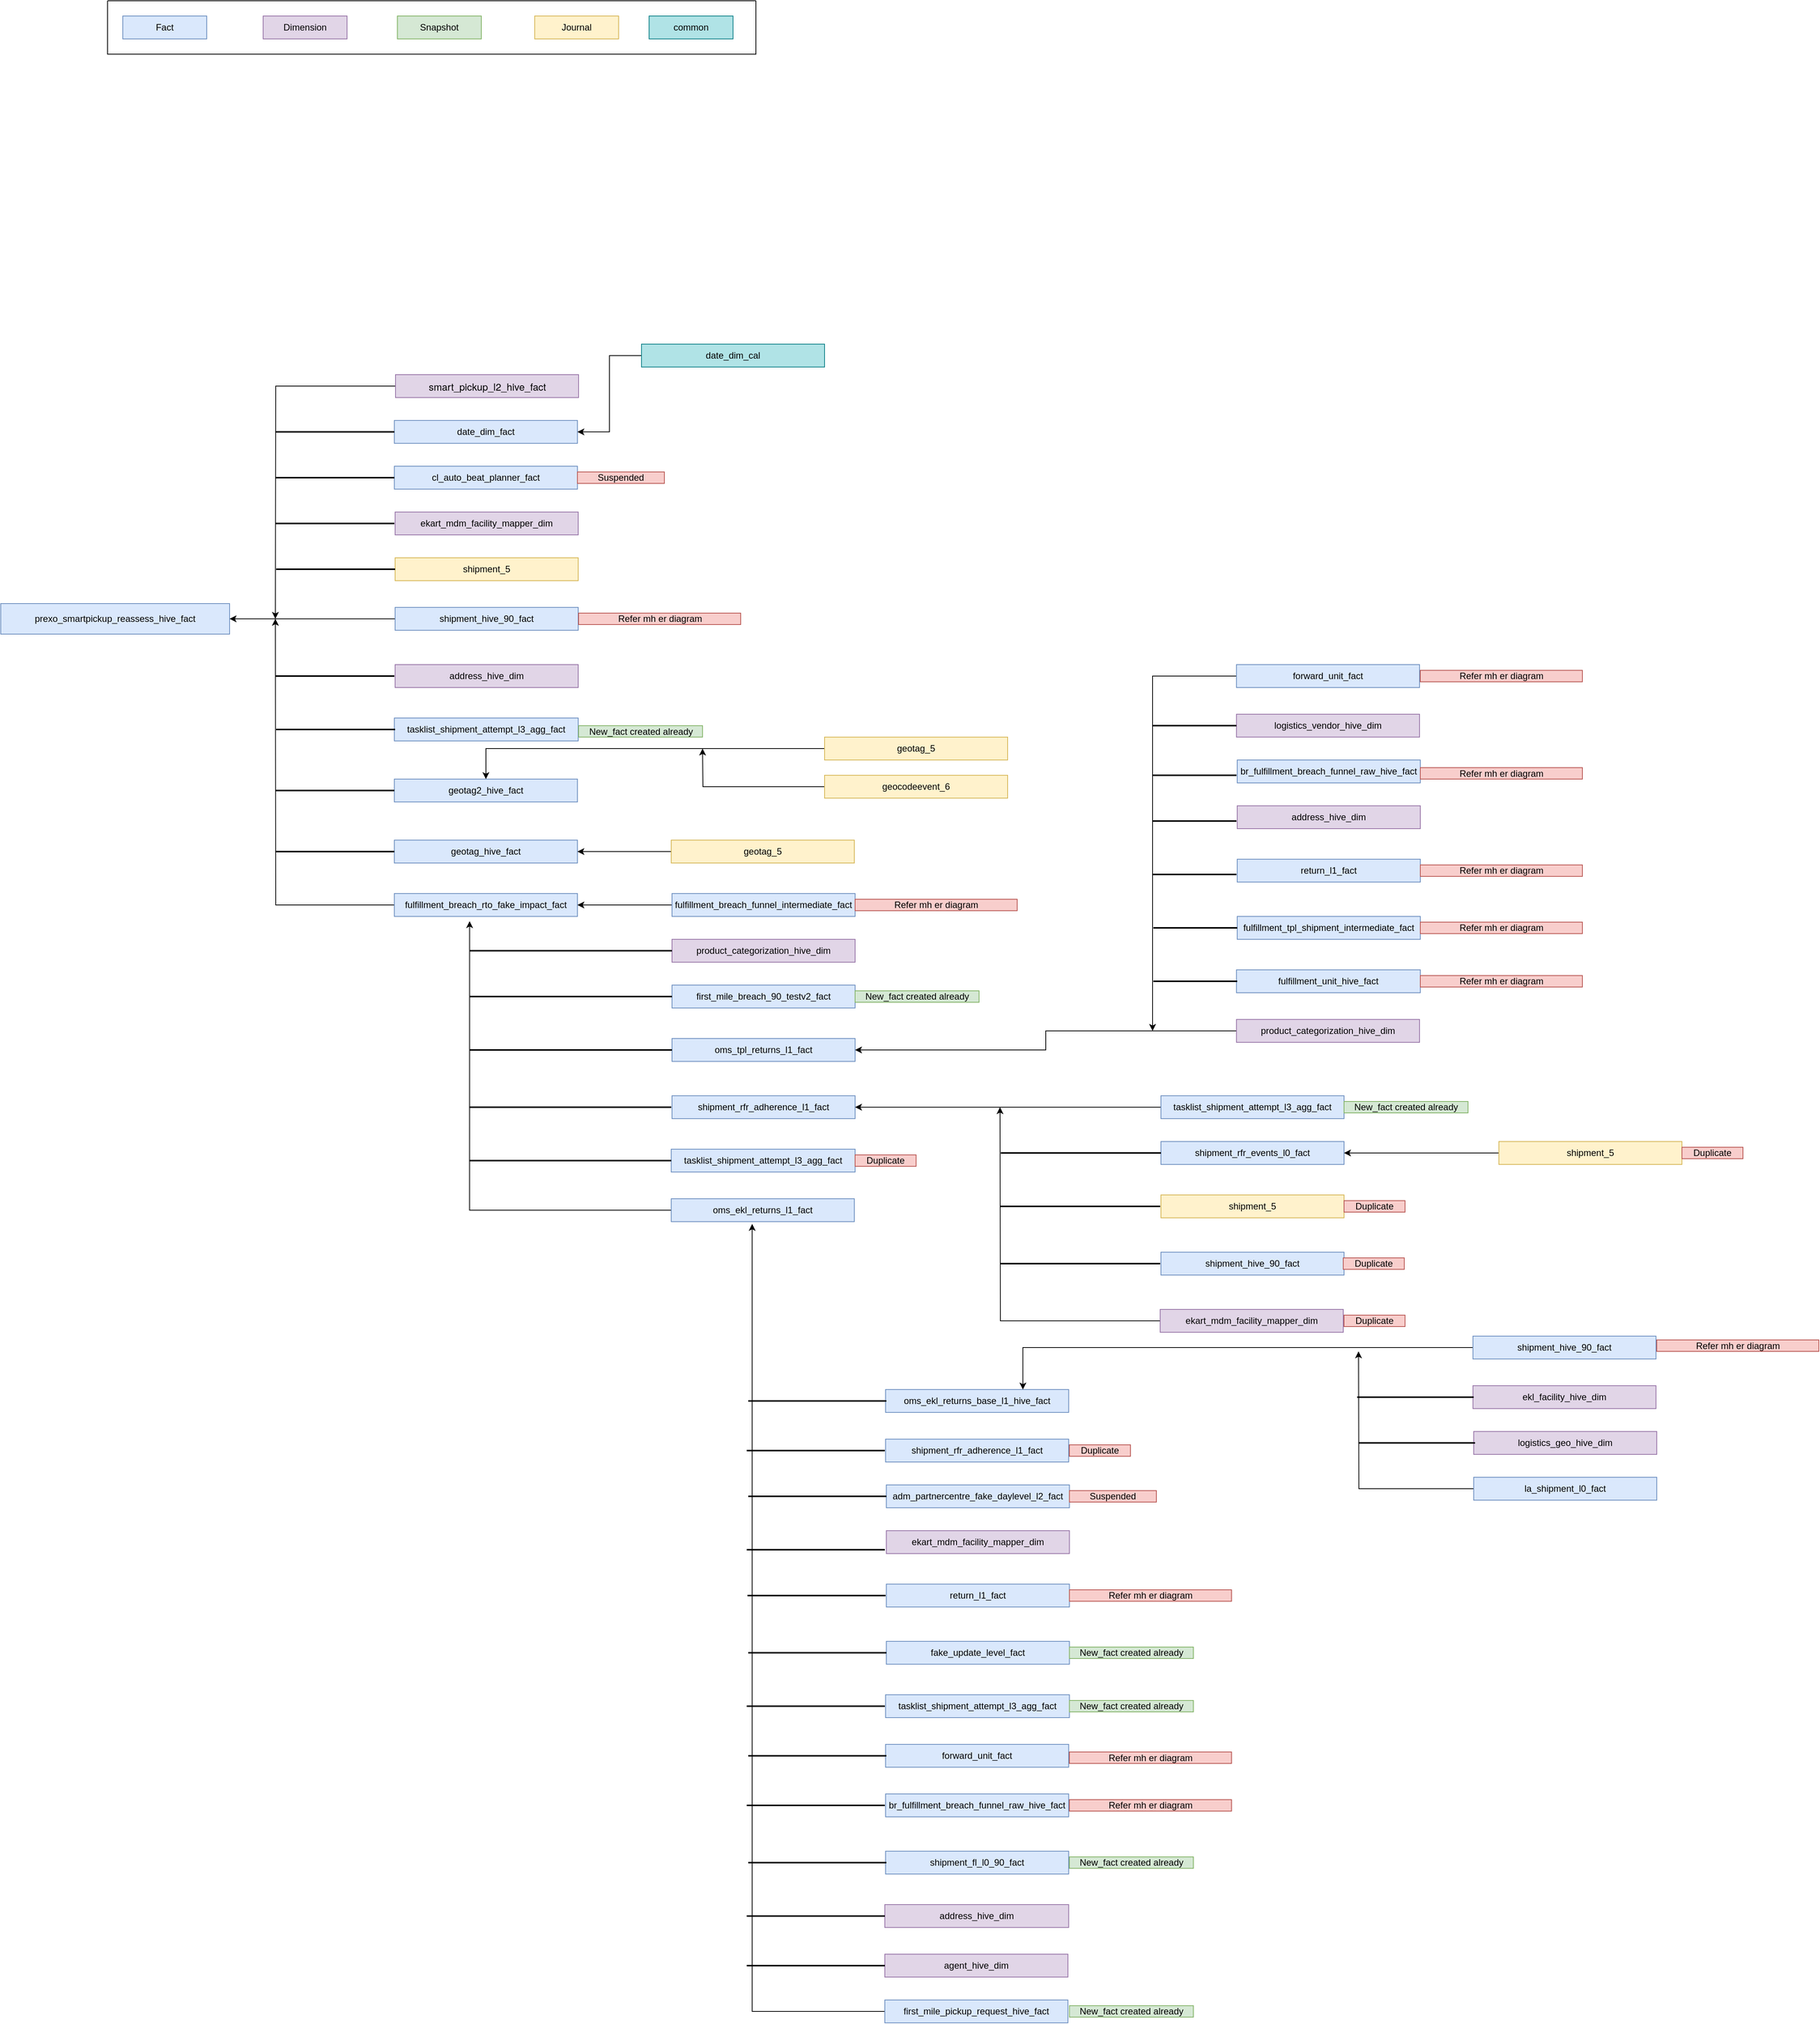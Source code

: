 <mxfile version="21.2.4" type="github">
  <diagram name="Page-1" id="hqJCpvZomStMuO4X5X9Y">
    <mxGraphModel dx="2069" dy="1918" grid="1" gridSize="10" guides="1" tooltips="1" connect="1" arrows="1" fold="1" page="1" pageScale="1" pageWidth="827" pageHeight="1169" math="0" shadow="0">
      <root>
        <mxCell id="0" />
        <mxCell id="1" parent="0" />
        <mxCell id="btAeQMdCh_CJCEw0MgIb-1" value="prexo_smartpickup_reassess_hive_fact" style="rounded=0;whiteSpace=wrap;html=1;fillColor=#dae8fc;strokeColor=#6c8ebf;" parent="1" vertex="1">
          <mxGeometry x="-310" y="420" width="300" height="40" as="geometry" />
        </mxCell>
        <mxCell id="btAeQMdCh_CJCEw0MgIb-2" value="Fact" style="rounded=0;whiteSpace=wrap;html=1;fillColor=#dae8fc;strokeColor=#6c8ebf;" parent="1" vertex="1">
          <mxGeometry x="-150" y="-350" width="110" height="30" as="geometry" />
        </mxCell>
        <mxCell id="btAeQMdCh_CJCEw0MgIb-3" value="Dimension" style="rounded=0;whiteSpace=wrap;html=1;fillColor=#e1d5e7;strokeColor=#9673a6;" parent="1" vertex="1">
          <mxGeometry x="34" y="-350" width="110" height="30" as="geometry" />
        </mxCell>
        <mxCell id="btAeQMdCh_CJCEw0MgIb-4" value="Snapshot" style="rounded=0;whiteSpace=wrap;html=1;fillColor=#d5e8d4;strokeColor=#82b366;" parent="1" vertex="1">
          <mxGeometry x="210" y="-350" width="110" height="30" as="geometry" />
        </mxCell>
        <mxCell id="btAeQMdCh_CJCEw0MgIb-5" value="Journal" style="rounded=0;whiteSpace=wrap;html=1;fillColor=#fff2cc;strokeColor=#d6b656;" parent="1" vertex="1">
          <mxGeometry x="390" y="-350" width="110" height="30" as="geometry" />
        </mxCell>
        <mxCell id="btAeQMdCh_CJCEw0MgIb-6" value="" style="swimlane;startSize=0;fontSize=12;" parent="1" vertex="1">
          <mxGeometry x="-170" y="-370" width="850" height="70" as="geometry">
            <mxRectangle x="-170" y="-370" width="50" height="40" as="alternateBounds" />
          </mxGeometry>
        </mxCell>
        <mxCell id="btAeQMdCh_CJCEw0MgIb-24" value="common" style="rounded=0;whiteSpace=wrap;html=1;fillColor=#b0e3e6;strokeColor=#0e8088;" parent="btAeQMdCh_CJCEw0MgIb-6" vertex="1">
          <mxGeometry x="710" y="20" width="110" height="30" as="geometry" />
        </mxCell>
        <mxCell id="btAeQMdCh_CJCEw0MgIb-18" style="edgeStyle=orthogonalEdgeStyle;rounded=0;orthogonalLoop=1;jettySize=auto;html=1;entryX=1;entryY=0.5;entryDx=0;entryDy=0;" parent="1" source="btAeQMdCh_CJCEw0MgIb-7" target="btAeQMdCh_CJCEw0MgIb-1" edge="1">
          <mxGeometry relative="1" as="geometry">
            <Array as="points">
              <mxPoint x="140" y="440" />
              <mxPoint x="140" y="440" />
            </Array>
          </mxGeometry>
        </mxCell>
        <mxCell id="btAeQMdCh_CJCEw0MgIb-7" value="shipment_hive_90_fact" style="rounded=0;whiteSpace=wrap;html=1;fillColor=#dae8fc;strokeColor=#6c8ebf;" parent="1" vertex="1">
          <mxGeometry x="207" y="425" width="240" height="30" as="geometry" />
        </mxCell>
        <mxCell id="btAeQMdCh_CJCEw0MgIb-29" style="edgeStyle=orthogonalEdgeStyle;rounded=0;orthogonalLoop=1;jettySize=auto;html=1;" parent="1" source="btAeQMdCh_CJCEw0MgIb-8" edge="1">
          <mxGeometry relative="1" as="geometry">
            <mxPoint x="50" y="440" as="targetPoint" />
          </mxGeometry>
        </mxCell>
        <mxCell id="btAeQMdCh_CJCEw0MgIb-8" value="&lt;p style=&quot;margin: 0px; font-variant-numeric: normal; font-variant-east-asian: normal; font-variant-alternates: normal; font-kerning: auto; font-optical-sizing: auto; font-feature-settings: normal; font-variation-settings: normal; font-stretch: normal; font-size: 13px; line-height: normal; font-family: &amp;quot;Helvetica Neue&amp;quot;; text-align: start;&quot; class=&quot;p1&quot;&gt;smart_pickup_l2_hive_fact&lt;/p&gt;" style="rounded=0;whiteSpace=wrap;html=1;fillColor=#e1d5e7;strokeColor=#9673a6;" parent="1" vertex="1">
          <mxGeometry x="207.5" y="120" width="240" height="30" as="geometry" />
        </mxCell>
        <mxCell id="btAeQMdCh_CJCEw0MgIb-9" value="cl_auto_beat_planner_fact" style="rounded=0;whiteSpace=wrap;html=1;fillColor=#dae8fc;strokeColor=#6c8ebf;" parent="1" vertex="1">
          <mxGeometry x="206" y="240" width="240" height="30" as="geometry" />
        </mxCell>
        <mxCell id="btAeQMdCh_CJCEw0MgIb-10" value="date_dim_fact" style="rounded=0;whiteSpace=wrap;html=1;fillColor=#dae8fc;strokeColor=#6c8ebf;" parent="1" vertex="1">
          <mxGeometry x="206" y="180" width="240" height="30" as="geometry" />
        </mxCell>
        <mxCell id="btAeQMdCh_CJCEw0MgIb-11" value="ekart_mdm_facility_mapper_dim" style="rounded=0;whiteSpace=wrap;html=1;fillColor=#e1d5e7;strokeColor=#9673a6;" parent="1" vertex="1">
          <mxGeometry x="207" y="300" width="240" height="30" as="geometry" />
        </mxCell>
        <mxCell id="btAeQMdCh_CJCEw0MgIb-12" value="shipment_5" style="rounded=0;whiteSpace=wrap;html=1;fillColor=#fff2cc;strokeColor=#d6b656;" parent="1" vertex="1">
          <mxGeometry x="207" y="360" width="240" height="30" as="geometry" />
        </mxCell>
        <mxCell id="btAeQMdCh_CJCEw0MgIb-13" value="tasklist_shipment_attempt_l3_agg_fact" style="rounded=0;whiteSpace=wrap;html=1;fillColor=#dae8fc;strokeColor=#6c8ebf;" parent="1" vertex="1">
          <mxGeometry x="206" y="570" width="241" height="30" as="geometry" />
        </mxCell>
        <mxCell id="btAeQMdCh_CJCEw0MgIb-14" value="geotag2_hive_fact" style="rounded=0;whiteSpace=wrap;html=1;fillColor=#dae8fc;strokeColor=#6c8ebf;" parent="1" vertex="1">
          <mxGeometry x="206" y="650" width="240" height="30" as="geometry" />
        </mxCell>
        <mxCell id="btAeQMdCh_CJCEw0MgIb-15" value="address_hive_dim" style="rounded=0;whiteSpace=wrap;html=1;fillColor=#e1d5e7;strokeColor=#9673a6;" parent="1" vertex="1">
          <mxGeometry x="207" y="500" width="240" height="30" as="geometry" />
        </mxCell>
        <mxCell id="btAeQMdCh_CJCEw0MgIb-16" value="geotag_hive_fact" style="rounded=0;whiteSpace=wrap;html=1;fillColor=#dae8fc;strokeColor=#6c8ebf;" parent="1" vertex="1">
          <mxGeometry x="206" y="730" width="240" height="30" as="geometry" />
        </mxCell>
        <mxCell id="btAeQMdCh_CJCEw0MgIb-87" style="edgeStyle=orthogonalEdgeStyle;rounded=0;orthogonalLoop=1;jettySize=auto;html=1;" parent="1" source="btAeQMdCh_CJCEw0MgIb-17" edge="1">
          <mxGeometry relative="1" as="geometry">
            <mxPoint x="50" y="440" as="targetPoint" />
          </mxGeometry>
        </mxCell>
        <mxCell id="btAeQMdCh_CJCEw0MgIb-17" value="fulfillment_breach_rto_fake_impact_fact" style="rounded=0;whiteSpace=wrap;html=1;fillColor=#dae8fc;strokeColor=#6c8ebf;" parent="1" vertex="1">
          <mxGeometry x="206" y="800" width="240" height="30" as="geometry" />
        </mxCell>
        <mxCell id="btAeQMdCh_CJCEw0MgIb-25" style="edgeStyle=orthogonalEdgeStyle;rounded=0;orthogonalLoop=1;jettySize=auto;html=1;entryX=1;entryY=0.5;entryDx=0;entryDy=0;" parent="1" source="btAeQMdCh_CJCEw0MgIb-20" target="btAeQMdCh_CJCEw0MgIb-10" edge="1">
          <mxGeometry relative="1" as="geometry" />
        </mxCell>
        <mxCell id="btAeQMdCh_CJCEw0MgIb-20" value="date_dim_cal" style="rounded=0;whiteSpace=wrap;html=1;fillColor=#b0e3e6;strokeColor=#0e8088;" parent="1" vertex="1">
          <mxGeometry x="530" y="80" width="240" height="30" as="geometry" />
        </mxCell>
        <mxCell id="btAeQMdCh_CJCEw0MgIb-23" value="Journal" style="rounded=0;whiteSpace=wrap;html=1;fillColor=#fff2cc;strokeColor=#d6b656;" parent="1" vertex="1">
          <mxGeometry x="390" y="-350" width="110" height="30" as="geometry" />
        </mxCell>
        <mxCell id="btAeQMdCh_CJCEw0MgIb-27" value="" style="line;strokeWidth=2;html=1;" parent="1" vertex="1">
          <mxGeometry x="50" y="255" width="156" height="120" as="geometry" />
        </mxCell>
        <mxCell id="btAeQMdCh_CJCEw0MgIb-30" value="" style="line;strokeWidth=2;html=1;" parent="1" vertex="1">
          <mxGeometry x="50" y="195" width="156" height="120" as="geometry" />
        </mxCell>
        <mxCell id="btAeQMdCh_CJCEw0MgIb-31" value="" style="line;strokeWidth=2;html=1;" parent="1" vertex="1">
          <mxGeometry x="50" y="135" width="156" height="120" as="geometry" />
        </mxCell>
        <mxCell id="btAeQMdCh_CJCEw0MgIb-33" value="" style="line;strokeWidth=2;html=1;" parent="1" vertex="1">
          <mxGeometry x="51" y="315" width="156" height="120" as="geometry" />
        </mxCell>
        <mxCell id="btAeQMdCh_CJCEw0MgIb-65" value="" style="line;strokeWidth=2;html=1;" parent="1" vertex="1">
          <mxGeometry x="50" y="455" width="156" height="120" as="geometry" />
        </mxCell>
        <mxCell id="btAeQMdCh_CJCEw0MgIb-66" value="" style="line;strokeWidth=2;html=1;" parent="1" vertex="1">
          <mxGeometry x="51" y="525" width="156" height="120" as="geometry" />
        </mxCell>
        <mxCell id="btAeQMdCh_CJCEw0MgIb-67" value="" style="line;strokeWidth=2;html=1;" parent="1" vertex="1">
          <mxGeometry x="50" y="605" width="156" height="120" as="geometry" />
        </mxCell>
        <mxCell id="btAeQMdCh_CJCEw0MgIb-68" value="Suspended" style="text;html=1;strokeColor=#b85450;fillColor=#f8cecc;align=center;verticalAlign=middle;whiteSpace=wrap;rounded=0;fontSize=12;" parent="1" vertex="1">
          <mxGeometry x="446" y="247.5" width="114" height="15" as="geometry" />
        </mxCell>
        <mxCell id="btAeQMdCh_CJCEw0MgIb-143" style="edgeStyle=orthogonalEdgeStyle;rounded=0;orthogonalLoop=1;jettySize=auto;html=1;" parent="1" source="btAeQMdCh_CJCEw0MgIb-69" edge="1">
          <mxGeometry relative="1" as="geometry">
            <mxPoint x="610" y="610" as="targetPoint" />
          </mxGeometry>
        </mxCell>
        <mxCell id="btAeQMdCh_CJCEw0MgIb-69" value="geocodeevent_6" style="rounded=0;whiteSpace=wrap;html=1;fillColor=#fff2cc;strokeColor=#d6b656;" parent="1" vertex="1">
          <mxGeometry x="770" y="645" width="240" height="30" as="geometry" />
        </mxCell>
        <mxCell id="btAeQMdCh_CJCEw0MgIb-71" style="edgeStyle=orthogonalEdgeStyle;rounded=0;orthogonalLoop=1;jettySize=auto;html=1;" parent="1" source="btAeQMdCh_CJCEw0MgIb-70" target="btAeQMdCh_CJCEw0MgIb-14" edge="1">
          <mxGeometry relative="1" as="geometry" />
        </mxCell>
        <mxCell id="btAeQMdCh_CJCEw0MgIb-70" value="geotag_5" style="rounded=0;whiteSpace=wrap;html=1;fillColor=#fff2cc;strokeColor=#d6b656;" parent="1" vertex="1">
          <mxGeometry x="770" y="595" width="240" height="30" as="geometry" />
        </mxCell>
        <mxCell id="btAeQMdCh_CJCEw0MgIb-78" value="oms_tpl_returns_l1_fact" style="rounded=0;whiteSpace=wrap;html=1;fillColor=#dae8fc;strokeColor=#6c8ebf;" parent="1" vertex="1">
          <mxGeometry x="570" y="990" width="240" height="30" as="geometry" />
        </mxCell>
        <mxCell id="btAeQMdCh_CJCEw0MgIb-89" style="edgeStyle=orthogonalEdgeStyle;rounded=0;orthogonalLoop=1;jettySize=auto;html=1;entryX=1;entryY=0.5;entryDx=0;entryDy=0;" parent="1" source="btAeQMdCh_CJCEw0MgIb-79" target="btAeQMdCh_CJCEw0MgIb-17" edge="1">
          <mxGeometry relative="1" as="geometry" />
        </mxCell>
        <mxCell id="btAeQMdCh_CJCEw0MgIb-79" value="fulfillment_breach_funnel_intermediate_fact" style="rounded=0;whiteSpace=wrap;html=1;fillColor=#dae8fc;strokeColor=#6c8ebf;" parent="1" vertex="1">
          <mxGeometry x="570" y="800" width="240" height="30" as="geometry" />
        </mxCell>
        <mxCell id="btAeQMdCh_CJCEw0MgIb-80" value="product_categorization_hive_dim" style="rounded=0;whiteSpace=wrap;html=1;fillColor=#e1d5e7;strokeColor=#9673a6;" parent="1" vertex="1">
          <mxGeometry x="570" y="860" width="240" height="30" as="geometry" />
        </mxCell>
        <mxCell id="btAeQMdCh_CJCEw0MgIb-81" value="first_mile_breach_90_testv2_fact" style="rounded=0;whiteSpace=wrap;html=1;fillColor=#dae8fc;strokeColor=#6c8ebf;" parent="1" vertex="1">
          <mxGeometry x="570" y="920" width="240" height="30" as="geometry" />
        </mxCell>
        <mxCell id="btAeQMdCh_CJCEw0MgIb-82" value="tasklist_shipment_attempt_l3_agg_fact" style="rounded=0;whiteSpace=wrap;html=1;fillColor=#dae8fc;strokeColor=#6c8ebf;" parent="1" vertex="1">
          <mxGeometry x="569" y="1135" width="241" height="30" as="geometry" />
        </mxCell>
        <mxCell id="btAeQMdCh_CJCEw0MgIb-84" value="shipment_rfr_adherence_l1_fact" style="rounded=0;whiteSpace=wrap;html=1;fillColor=#dae8fc;strokeColor=#6c8ebf;" parent="1" vertex="1">
          <mxGeometry x="570" y="1065" width="240" height="30" as="geometry" />
        </mxCell>
        <mxCell id="btAeQMdCh_CJCEw0MgIb-91" style="edgeStyle=orthogonalEdgeStyle;rounded=0;orthogonalLoop=1;jettySize=auto;html=1;entryX=0.411;entryY=1.208;entryDx=0;entryDy=0;entryPerimeter=0;" parent="1" source="btAeQMdCh_CJCEw0MgIb-85" target="btAeQMdCh_CJCEw0MgIb-17" edge="1">
          <mxGeometry relative="1" as="geometry" />
        </mxCell>
        <mxCell id="btAeQMdCh_CJCEw0MgIb-85" value="oms_ekl_returns_l1_fact" style="rounded=0;whiteSpace=wrap;html=1;fillColor=#dae8fc;strokeColor=#6c8ebf;" parent="1" vertex="1">
          <mxGeometry x="569" y="1200" width="240" height="30" as="geometry" />
        </mxCell>
        <mxCell id="btAeQMdCh_CJCEw0MgIb-88" value="" style="line;strokeWidth=2;html=1;" parent="1" vertex="1">
          <mxGeometry x="50" y="685" width="156" height="120" as="geometry" />
        </mxCell>
        <mxCell id="btAeQMdCh_CJCEw0MgIb-92" value="" style="line;strokeWidth=2;html=1;" parent="1" vertex="1">
          <mxGeometry x="304" y="1090" width="265" height="120" as="geometry" />
        </mxCell>
        <mxCell id="btAeQMdCh_CJCEw0MgIb-94" value="" style="line;strokeWidth=2;html=1;" parent="1" vertex="1">
          <mxGeometry x="304" y="1020" width="265" height="120" as="geometry" />
        </mxCell>
        <mxCell id="btAeQMdCh_CJCEw0MgIb-95" value="" style="line;strokeWidth=2;html=1;" parent="1" vertex="1">
          <mxGeometry x="305" y="945" width="265" height="120" as="geometry" />
        </mxCell>
        <mxCell id="btAeQMdCh_CJCEw0MgIb-96" value="" style="line;strokeWidth=2;html=1;" parent="1" vertex="1">
          <mxGeometry x="305" y="875" width="265" height="120" as="geometry" />
        </mxCell>
        <mxCell id="btAeQMdCh_CJCEw0MgIb-97" value="" style="line;strokeWidth=2;html=1;" parent="1" vertex="1">
          <mxGeometry x="305" y="815" width="265" height="120" as="geometry" />
        </mxCell>
        <mxCell id="btAeQMdCh_CJCEw0MgIb-98" value="Duplicate" style="text;html=1;strokeColor=#b85450;fillColor=#f8cecc;align=center;verticalAlign=middle;whiteSpace=wrap;rounded=0;fontSize=12;" parent="1" vertex="1">
          <mxGeometry x="810" y="1142.5" width="80" height="15" as="geometry" />
        </mxCell>
        <mxCell id="btAeQMdCh_CJCEw0MgIb-99" value="shipment_5" style="rounded=0;whiteSpace=wrap;html=1;fillColor=#fff2cc;strokeColor=#d6b656;" parent="1" vertex="1">
          <mxGeometry x="1211" y="1195" width="240" height="30" as="geometry" />
        </mxCell>
        <mxCell id="btAeQMdCh_CJCEw0MgIb-105" style="edgeStyle=orthogonalEdgeStyle;rounded=0;orthogonalLoop=1;jettySize=auto;html=1;entryX=1;entryY=0.5;entryDx=0;entryDy=0;" parent="1" source="btAeQMdCh_CJCEw0MgIb-100" target="btAeQMdCh_CJCEw0MgIb-84" edge="1">
          <mxGeometry relative="1" as="geometry" />
        </mxCell>
        <mxCell id="btAeQMdCh_CJCEw0MgIb-100" value="tasklist_shipment_attempt_l3_agg_fact" style="rounded=0;whiteSpace=wrap;html=1;fillColor=#dae8fc;strokeColor=#6c8ebf;" parent="1" vertex="1">
          <mxGeometry x="1211" y="1065" width="240" height="30" as="geometry" />
        </mxCell>
        <mxCell id="btAeQMdCh_CJCEw0MgIb-101" value="shipment_rfr_events_l0_fact" style="rounded=0;whiteSpace=wrap;html=1;fillColor=#dae8fc;strokeColor=#6c8ebf;" parent="1" vertex="1">
          <mxGeometry x="1211" y="1125" width="240" height="30" as="geometry" />
        </mxCell>
        <mxCell id="btAeQMdCh_CJCEw0MgIb-103" value="shipment_hive_90_fact" style="rounded=0;whiteSpace=wrap;html=1;fillColor=#dae8fc;strokeColor=#6c8ebf;" parent="1" vertex="1">
          <mxGeometry x="1211" y="1270" width="240" height="30" as="geometry" />
        </mxCell>
        <mxCell id="btAeQMdCh_CJCEw0MgIb-107" style="edgeStyle=orthogonalEdgeStyle;rounded=0;orthogonalLoop=1;jettySize=auto;html=1;" parent="1" source="btAeQMdCh_CJCEw0MgIb-104" edge="1">
          <mxGeometry relative="1" as="geometry">
            <mxPoint x="1000" y="1080" as="targetPoint" />
          </mxGeometry>
        </mxCell>
        <mxCell id="btAeQMdCh_CJCEw0MgIb-104" value="ekart_mdm_facility_mapper_dim" style="rounded=0;whiteSpace=wrap;html=1;fillColor=#e1d5e7;strokeColor=#9673a6;" parent="1" vertex="1">
          <mxGeometry x="1210" y="1345" width="240" height="30" as="geometry" />
        </mxCell>
        <mxCell id="btAeQMdCh_CJCEw0MgIb-110" value="" style="line;strokeWidth=2;html=1;" parent="1" vertex="1">
          <mxGeometry x="1000" y="1225" width="210" height="120" as="geometry" />
        </mxCell>
        <mxCell id="btAeQMdCh_CJCEw0MgIb-111" value="" style="line;strokeWidth=2;html=1;" parent="1" vertex="1">
          <mxGeometry x="1000" y="1150" width="210" height="120" as="geometry" />
        </mxCell>
        <mxCell id="btAeQMdCh_CJCEw0MgIb-112" value="" style="line;strokeWidth=2;html=1;" parent="1" vertex="1">
          <mxGeometry x="1001" y="1080" width="210" height="120" as="geometry" />
        </mxCell>
        <mxCell id="btAeQMdCh_CJCEw0MgIb-114" value="Duplicate" style="text;html=1;strokeColor=#b85450;fillColor=#f8cecc;align=center;verticalAlign=middle;whiteSpace=wrap;rounded=0;fontSize=12;" parent="1" vertex="1">
          <mxGeometry x="1451" y="1202.5" width="80" height="15" as="geometry" />
        </mxCell>
        <mxCell id="btAeQMdCh_CJCEw0MgIb-115" value="Duplicate" style="text;html=1;strokeColor=#b85450;fillColor=#f8cecc;align=center;verticalAlign=middle;whiteSpace=wrap;rounded=0;fontSize=12;" parent="1" vertex="1">
          <mxGeometry x="1450" y="1277.5" width="80" height="15" as="geometry" />
        </mxCell>
        <mxCell id="btAeQMdCh_CJCEw0MgIb-126" value="Duplicate" style="text;html=1;strokeColor=#b85450;fillColor=#f8cecc;align=center;verticalAlign=middle;whiteSpace=wrap;rounded=0;fontSize=12;" parent="1" vertex="1">
          <mxGeometry x="1451" y="1352.5" width="80" height="15" as="geometry" />
        </mxCell>
        <mxCell id="btAeQMdCh_CJCEw0MgIb-128" style="edgeStyle=orthogonalEdgeStyle;rounded=0;orthogonalLoop=1;jettySize=auto;html=1;entryX=1;entryY=0.5;entryDx=0;entryDy=0;" parent="1" source="btAeQMdCh_CJCEw0MgIb-127" target="btAeQMdCh_CJCEw0MgIb-101" edge="1">
          <mxGeometry relative="1" as="geometry" />
        </mxCell>
        <mxCell id="btAeQMdCh_CJCEw0MgIb-127" value="shipment_5" style="rounded=0;whiteSpace=wrap;html=1;fillColor=#fff2cc;strokeColor=#d6b656;" parent="1" vertex="1">
          <mxGeometry x="1654" y="1125" width="240" height="30" as="geometry" />
        </mxCell>
        <mxCell id="btAeQMdCh_CJCEw0MgIb-129" value="Duplicate" style="text;html=1;strokeColor=#b85450;fillColor=#f8cecc;align=center;verticalAlign=middle;whiteSpace=wrap;rounded=0;fontSize=12;" parent="1" vertex="1">
          <mxGeometry x="1894" y="1132.5" width="80" height="15" as="geometry" />
        </mxCell>
        <mxCell id="btAeQMdCh_CJCEw0MgIb-133" style="edgeStyle=orthogonalEdgeStyle;rounded=0;orthogonalLoop=1;jettySize=auto;html=1;entryX=1;entryY=0.5;entryDx=0;entryDy=0;" parent="1" source="btAeQMdCh_CJCEw0MgIb-132" target="btAeQMdCh_CJCEw0MgIb-16" edge="1">
          <mxGeometry relative="1" as="geometry" />
        </mxCell>
        <mxCell id="btAeQMdCh_CJCEw0MgIb-132" value="geotag_5" style="rounded=0;whiteSpace=wrap;html=1;fillColor=#fff2cc;strokeColor=#d6b656;" parent="1" vertex="1">
          <mxGeometry x="569" y="730" width="240" height="30" as="geometry" />
        </mxCell>
        <mxCell id="btAeQMdCh_CJCEw0MgIb-135" value="return_l1_fact" style="rounded=0;whiteSpace=wrap;html=1;fillColor=#dae8fc;strokeColor=#6c8ebf;" parent="1" vertex="1">
          <mxGeometry x="1311" y="755" width="240" height="30" as="geometry" />
        </mxCell>
        <mxCell id="btAeQMdCh_CJCEw0MgIb-146" style="edgeStyle=orthogonalEdgeStyle;rounded=0;orthogonalLoop=1;jettySize=auto;html=1;" parent="1" source="btAeQMdCh_CJCEw0MgIb-136" edge="1">
          <mxGeometry relative="1" as="geometry">
            <mxPoint x="1200" y="980" as="targetPoint" />
            <Array as="points">
              <mxPoint x="1200" y="515" />
            </Array>
          </mxGeometry>
        </mxCell>
        <mxCell id="btAeQMdCh_CJCEw0MgIb-136" value="forward_unit_fact" style="rounded=0;whiteSpace=wrap;html=1;fillColor=#dae8fc;strokeColor=#6c8ebf;" parent="1" vertex="1">
          <mxGeometry x="1310" y="500" width="240" height="30" as="geometry" />
        </mxCell>
        <mxCell id="btAeQMdCh_CJCEw0MgIb-137" value="br_fulfillment_breach_funnel_raw_hive_fact" style="rounded=0;whiteSpace=wrap;html=1;fillColor=#dae8fc;strokeColor=#6c8ebf;" parent="1" vertex="1">
          <mxGeometry x="1311" y="625" width="240" height="30" as="geometry" />
        </mxCell>
        <mxCell id="btAeQMdCh_CJCEw0MgIb-138" value="address_hive_dim" style="rounded=0;whiteSpace=wrap;html=1;fillColor=#e1d5e7;strokeColor=#9673a6;" parent="1" vertex="1">
          <mxGeometry x="1311" y="685" width="240" height="30" as="geometry" />
        </mxCell>
        <mxCell id="btAeQMdCh_CJCEw0MgIb-139" value="fulfillment_unit_hive_fact" style="rounded=0;whiteSpace=wrap;html=1;fillColor=#dae8fc;strokeColor=#6c8ebf;" parent="1" vertex="1">
          <mxGeometry x="1310" y="900" width="241" height="30" as="geometry" />
        </mxCell>
        <mxCell id="btAeQMdCh_CJCEw0MgIb-140" value="fulfillment_tpl_shipment_intermediate_fact" style="rounded=0;whiteSpace=wrap;html=1;fillColor=#dae8fc;strokeColor=#6c8ebf;" parent="1" vertex="1">
          <mxGeometry x="1311" y="830" width="240" height="30" as="geometry" />
        </mxCell>
        <mxCell id="btAeQMdCh_CJCEw0MgIb-144" style="edgeStyle=orthogonalEdgeStyle;rounded=0;orthogonalLoop=1;jettySize=auto;html=1;entryX=1;entryY=0.5;entryDx=0;entryDy=0;" parent="1" source="btAeQMdCh_CJCEw0MgIb-141" target="btAeQMdCh_CJCEw0MgIb-78" edge="1">
          <mxGeometry relative="1" as="geometry" />
        </mxCell>
        <mxCell id="btAeQMdCh_CJCEw0MgIb-141" value="product_categorization_hive_dim" style="rounded=0;whiteSpace=wrap;html=1;fillColor=#e1d5e7;strokeColor=#9673a6;" parent="1" vertex="1">
          <mxGeometry x="1310" y="965" width="240" height="30" as="geometry" />
        </mxCell>
        <mxCell id="btAeQMdCh_CJCEw0MgIb-148" value="" style="line;strokeWidth=2;html=1;" parent="1" vertex="1">
          <mxGeometry x="1201" y="855" width="110" height="120" as="geometry" />
        </mxCell>
        <mxCell id="btAeQMdCh_CJCEw0MgIb-149" value="" style="line;strokeWidth=2;html=1;" parent="1" vertex="1">
          <mxGeometry x="1201" y="785" width="110" height="120" as="geometry" />
        </mxCell>
        <mxCell id="btAeQMdCh_CJCEw0MgIb-150" value="" style="line;strokeWidth=2;html=1;" parent="1" vertex="1">
          <mxGeometry x="1200" y="715" width="110" height="120" as="geometry" />
        </mxCell>
        <mxCell id="btAeQMdCh_CJCEw0MgIb-151" value="" style="line;strokeWidth=2;html=1;" parent="1" vertex="1">
          <mxGeometry x="1200" y="645" width="110" height="120" as="geometry" />
        </mxCell>
        <mxCell id="btAeQMdCh_CJCEw0MgIb-152" value="" style="line;strokeWidth=2;html=1;" parent="1" vertex="1">
          <mxGeometry x="1200" y="585" width="110" height="120" as="geometry" />
        </mxCell>
        <mxCell id="btAeQMdCh_CJCEw0MgIb-153" value="logistics_vendor_hive_dim" style="rounded=0;whiteSpace=wrap;html=1;fillColor=#e1d5e7;strokeColor=#9673a6;" parent="1" vertex="1">
          <mxGeometry x="1310" y="565" width="240" height="30" as="geometry" />
        </mxCell>
        <mxCell id="btAeQMdCh_CJCEw0MgIb-154" value="" style="line;strokeWidth=2;html=1;" parent="1" vertex="1">
          <mxGeometry x="1200" y="520" width="110" height="120" as="geometry" />
        </mxCell>
        <mxCell id="btAeQMdCh_CJCEw0MgIb-155" value="New_fact created already" style="text;html=1;strokeColor=#82b366;fillColor=#d5e8d4;align=center;verticalAlign=middle;whiteSpace=wrap;rounded=0;fontSize=12;" parent="1" vertex="1">
          <mxGeometry x="447.5" y="580" width="162.5" height="15" as="geometry" />
        </mxCell>
        <mxCell id="btAeQMdCh_CJCEw0MgIb-157" value="New_fact created already" style="text;html=1;strokeColor=#82b366;fillColor=#d5e8d4;align=center;verticalAlign=middle;whiteSpace=wrap;rounded=0;fontSize=12;" parent="1" vertex="1">
          <mxGeometry x="810" y="927.5" width="162.5" height="15" as="geometry" />
        </mxCell>
        <mxCell id="btAeQMdCh_CJCEw0MgIb-158" value="New_fact created already" style="text;html=1;strokeColor=#82b366;fillColor=#d5e8d4;align=center;verticalAlign=middle;whiteSpace=wrap;rounded=0;fontSize=12;" parent="1" vertex="1">
          <mxGeometry x="1451" y="1072.5" width="162.5" height="15" as="geometry" />
        </mxCell>
        <mxCell id="btAeQMdCh_CJCEw0MgIb-159" value="Refer mh er diagram" style="text;html=1;strokeColor=#b85450;fillColor=#f8cecc;align=center;verticalAlign=middle;whiteSpace=wrap;rounded=0;fontSize=12;" parent="1" vertex="1">
          <mxGeometry x="447.5" y="432.5" width="212.5" height="15" as="geometry" />
        </mxCell>
        <mxCell id="btAeQMdCh_CJCEw0MgIb-160" value="Refer mh er diagram" style="text;html=1;strokeColor=#b85450;fillColor=#f8cecc;align=center;verticalAlign=middle;whiteSpace=wrap;rounded=0;fontSize=12;" parent="1" vertex="1">
          <mxGeometry x="810" y="807.5" width="212.5" height="15" as="geometry" />
        </mxCell>
        <mxCell id="btAeQMdCh_CJCEw0MgIb-161" value="Refer mh er diagram" style="text;html=1;strokeColor=#b85450;fillColor=#f8cecc;align=center;verticalAlign=middle;whiteSpace=wrap;rounded=0;fontSize=12;" parent="1" vertex="1">
          <mxGeometry x="1551" y="837.5" width="212.5" height="15" as="geometry" />
        </mxCell>
        <mxCell id="btAeQMdCh_CJCEw0MgIb-162" value="Refer mh er diagram" style="text;html=1;strokeColor=#b85450;fillColor=#f8cecc;align=center;verticalAlign=middle;whiteSpace=wrap;rounded=0;fontSize=12;" parent="1" vertex="1">
          <mxGeometry x="1551" y="635" width="212.5" height="15" as="geometry" />
        </mxCell>
        <mxCell id="btAeQMdCh_CJCEw0MgIb-163" value="Refer mh er diagram" style="text;html=1;strokeColor=#b85450;fillColor=#f8cecc;align=center;verticalAlign=middle;whiteSpace=wrap;rounded=0;fontSize=12;" parent="1" vertex="1">
          <mxGeometry x="1551" y="762.5" width="212.5" height="15" as="geometry" />
        </mxCell>
        <mxCell id="btAeQMdCh_CJCEw0MgIb-165" value="Refer mh er diagram" style="text;html=1;strokeColor=#b85450;fillColor=#f8cecc;align=center;verticalAlign=middle;whiteSpace=wrap;rounded=0;fontSize=12;" parent="1" vertex="1">
          <mxGeometry x="1551" y="507.5" width="212.5" height="15" as="geometry" />
        </mxCell>
        <mxCell id="btAeQMdCh_CJCEw0MgIb-166" value="Refer mh er diagram" style="text;html=1;strokeColor=#b85450;fillColor=#f8cecc;align=center;verticalAlign=middle;whiteSpace=wrap;rounded=0;fontSize=12;" parent="1" vertex="1">
          <mxGeometry x="1551" y="907.5" width="212.5" height="15" as="geometry" />
        </mxCell>
        <mxCell id="btAeQMdCh_CJCEw0MgIb-167" value="return_l1_fact" style="rounded=0;whiteSpace=wrap;html=1;fillColor=#dae8fc;strokeColor=#6c8ebf;" parent="1" vertex="1">
          <mxGeometry x="851" y="1705" width="240" height="30" as="geometry" />
        </mxCell>
        <mxCell id="btAeQMdCh_CJCEw0MgIb-168" value="oms_ekl_returns_base_l1_hive_fact" style="rounded=0;whiteSpace=wrap;html=1;fillColor=#dae8fc;strokeColor=#6c8ebf;" parent="1" vertex="1">
          <mxGeometry x="850" y="1450" width="240" height="30" as="geometry" />
        </mxCell>
        <mxCell id="btAeQMdCh_CJCEw0MgIb-169" value="adm_partnercentre_fake_daylevel_l2_fact" style="rounded=0;whiteSpace=wrap;html=1;fillColor=#dae8fc;strokeColor=#6c8ebf;" parent="1" vertex="1">
          <mxGeometry x="851" y="1575" width="240" height="30" as="geometry" />
        </mxCell>
        <mxCell id="btAeQMdCh_CJCEw0MgIb-170" value="ekart_mdm_facility_mapper_dim" style="rounded=0;whiteSpace=wrap;html=1;fillColor=#e1d5e7;strokeColor=#9673a6;" parent="1" vertex="1">
          <mxGeometry x="851" y="1635" width="240" height="30" as="geometry" />
        </mxCell>
        <mxCell id="btAeQMdCh_CJCEw0MgIb-171" value="tasklist_shipment_attempt_l3_agg_fact" style="rounded=0;whiteSpace=wrap;html=1;fillColor=#dae8fc;strokeColor=#6c8ebf;" parent="1" vertex="1">
          <mxGeometry x="850" y="1850" width="241" height="30" as="geometry" />
        </mxCell>
        <mxCell id="btAeQMdCh_CJCEw0MgIb-172" value="fake_update_level_fact" style="rounded=0;whiteSpace=wrap;html=1;fillColor=#dae8fc;strokeColor=#6c8ebf;" parent="1" vertex="1">
          <mxGeometry x="851" y="1780" width="240" height="30" as="geometry" />
        </mxCell>
        <mxCell id="btAeQMdCh_CJCEw0MgIb-173" value="forward_unit_fact" style="rounded=0;whiteSpace=wrap;html=1;fillColor=#dae8fc;strokeColor=#6c8ebf;" parent="1" vertex="1">
          <mxGeometry x="850" y="1915" width="240" height="30" as="geometry" />
        </mxCell>
        <mxCell id="btAeQMdCh_CJCEw0MgIb-174" value="shipment_rfr_adherence_l1_fact" style="rounded=0;whiteSpace=wrap;html=1;fillColor=#dae8fc;strokeColor=#6c8ebf;" parent="1" vertex="1">
          <mxGeometry x="850" y="1515" width="240" height="30" as="geometry" />
        </mxCell>
        <mxCell id="btAeQMdCh_CJCEw0MgIb-177" value="br_fulfillment_breach_funnel_raw_hive_fact" style="rounded=0;whiteSpace=wrap;html=1;fillColor=#dae8fc;strokeColor=#6c8ebf;" parent="1" vertex="1">
          <mxGeometry x="850" y="1980" width="240" height="30" as="geometry" />
        </mxCell>
        <mxCell id="btAeQMdCh_CJCEw0MgIb-178" value="address_hive_dim" style="rounded=0;whiteSpace=wrap;html=1;fillColor=#e1d5e7;strokeColor=#9673a6;" parent="1" vertex="1">
          <mxGeometry x="849" y="2125" width="241" height="30" as="geometry" />
        </mxCell>
        <mxCell id="btAeQMdCh_CJCEw0MgIb-179" value="shipment_fl_l0_90_fact" style="rounded=0;whiteSpace=wrap;html=1;fillColor=#dae8fc;strokeColor=#6c8ebf;" parent="1" vertex="1">
          <mxGeometry x="850" y="2055" width="240" height="30" as="geometry" />
        </mxCell>
        <mxCell id="btAeQMdCh_CJCEw0MgIb-180" value="agent_hive_dim" style="rounded=0;whiteSpace=wrap;html=1;fillColor=#e1d5e7;strokeColor=#9673a6;" parent="1" vertex="1">
          <mxGeometry x="849" y="2190" width="240" height="30" as="geometry" />
        </mxCell>
        <mxCell id="btAeQMdCh_CJCEw0MgIb-183" style="edgeStyle=orthogonalEdgeStyle;rounded=0;orthogonalLoop=1;jettySize=auto;html=1;entryX=0.442;entryY=1.1;entryDx=0;entryDy=0;entryPerimeter=0;" parent="1" source="btAeQMdCh_CJCEw0MgIb-181" target="btAeQMdCh_CJCEw0MgIb-85" edge="1">
          <mxGeometry relative="1" as="geometry">
            <mxPoint x="670.091" y="1248" as="targetPoint" />
          </mxGeometry>
        </mxCell>
        <mxCell id="btAeQMdCh_CJCEw0MgIb-181" value="first_mile_pickup_request_hive_fact" style="rounded=0;whiteSpace=wrap;html=1;fillColor=#dae8fc;strokeColor=#6c8ebf;" parent="1" vertex="1">
          <mxGeometry x="849" y="2250" width="240" height="30" as="geometry" />
        </mxCell>
        <mxCell id="btAeQMdCh_CJCEw0MgIb-192" value="" style="line;strokeWidth=2;html=1;" parent="1" vertex="1">
          <mxGeometry x="670" y="1405" width="181" height="120" as="geometry" />
        </mxCell>
        <mxCell id="btAeQMdCh_CJCEw0MgIb-193" value="" style="line;strokeWidth=2;html=1;" parent="1" vertex="1">
          <mxGeometry x="668" y="1470" width="181" height="120" as="geometry" />
        </mxCell>
        <mxCell id="btAeQMdCh_CJCEw0MgIb-194" value="" style="line;strokeWidth=2;html=1;" parent="1" vertex="1">
          <mxGeometry x="670" y="1735" width="181" height="120" as="geometry" />
        </mxCell>
        <mxCell id="btAeQMdCh_CJCEw0MgIb-195" value="" style="line;strokeWidth=2;html=1;" parent="1" vertex="1">
          <mxGeometry x="670" y="1530" width="181" height="120" as="geometry" />
        </mxCell>
        <mxCell id="btAeQMdCh_CJCEw0MgIb-196" value="" style="line;strokeWidth=2;html=1;" parent="1" vertex="1">
          <mxGeometry x="668" y="1600" width="181" height="120" as="geometry" />
        </mxCell>
        <mxCell id="btAeQMdCh_CJCEw0MgIb-197" value="" style="line;strokeWidth=2;html=1;" parent="1" vertex="1">
          <mxGeometry x="669" y="1660" width="181" height="120" as="geometry" />
        </mxCell>
        <mxCell id="btAeQMdCh_CJCEw0MgIb-198" value="" style="line;strokeWidth=2;html=1;" parent="1" vertex="1">
          <mxGeometry x="668" y="1805" width="181" height="120" as="geometry" />
        </mxCell>
        <mxCell id="btAeQMdCh_CJCEw0MgIb-202" value="" style="line;strokeWidth=2;html=1;" parent="1" vertex="1">
          <mxGeometry x="670" y="1870" width="181" height="120" as="geometry" />
        </mxCell>
        <mxCell id="btAeQMdCh_CJCEw0MgIb-203" value="" style="line;strokeWidth=2;html=1;" parent="1" vertex="1">
          <mxGeometry x="670" y="2010" width="181" height="120" as="geometry" />
        </mxCell>
        <mxCell id="btAeQMdCh_CJCEw0MgIb-204" value="" style="line;strokeWidth=2;html=1;" parent="1" vertex="1">
          <mxGeometry x="668" y="1935" width="181" height="120" as="geometry" />
        </mxCell>
        <mxCell id="btAeQMdCh_CJCEw0MgIb-205" value="" style="line;strokeWidth=2;html=1;" parent="1" vertex="1">
          <mxGeometry x="668" y="2080" width="181" height="120" as="geometry" />
        </mxCell>
        <mxCell id="btAeQMdCh_CJCEw0MgIb-206" value="" style="line;strokeWidth=2;html=1;" parent="1" vertex="1">
          <mxGeometry x="668" y="2145" width="181" height="120" as="geometry" />
        </mxCell>
        <mxCell id="btAeQMdCh_CJCEw0MgIb-207" value="New_fact created already" style="text;html=1;strokeColor=#82b366;fillColor=#d5e8d4;align=center;verticalAlign=middle;whiteSpace=wrap;rounded=0;fontSize=12;" parent="1" vertex="1">
          <mxGeometry x="1091" y="2062.5" width="162.5" height="15" as="geometry" />
        </mxCell>
        <mxCell id="btAeQMdCh_CJCEw0MgIb-208" value="New_fact created already" style="text;html=1;strokeColor=#82b366;fillColor=#d5e8d4;align=center;verticalAlign=middle;whiteSpace=wrap;rounded=0;fontSize=12;" parent="1" vertex="1">
          <mxGeometry x="1091" y="1857.5" width="162.5" height="15" as="geometry" />
        </mxCell>
        <mxCell id="btAeQMdCh_CJCEw0MgIb-209" value="New_fact created already" style="text;html=1;strokeColor=#82b366;fillColor=#d5e8d4;align=center;verticalAlign=middle;whiteSpace=wrap;rounded=0;fontSize=12;" parent="1" vertex="1">
          <mxGeometry x="1091" y="1787.5" width="162.5" height="15" as="geometry" />
        </mxCell>
        <mxCell id="btAeQMdCh_CJCEw0MgIb-210" value="New_fact created already" style="text;html=1;strokeColor=#82b366;fillColor=#d5e8d4;align=center;verticalAlign=middle;whiteSpace=wrap;rounded=0;fontSize=12;" parent="1" vertex="1">
          <mxGeometry x="1091" y="2257.5" width="162.5" height="15" as="geometry" />
        </mxCell>
        <mxCell id="btAeQMdCh_CJCEw0MgIb-211" value="Refer mh er diagram" style="text;html=1;strokeColor=#b85450;fillColor=#f8cecc;align=center;verticalAlign=middle;whiteSpace=wrap;rounded=0;fontSize=12;" parent="1" vertex="1">
          <mxGeometry x="1091" y="1712.5" width="212.5" height="15" as="geometry" />
        </mxCell>
        <mxCell id="btAeQMdCh_CJCEw0MgIb-212" value="Refer mh er diagram" style="text;html=1;strokeColor=#b85450;fillColor=#f8cecc;align=center;verticalAlign=middle;whiteSpace=wrap;rounded=0;fontSize=12;" parent="1" vertex="1">
          <mxGeometry x="1091" y="1925" width="212.5" height="15" as="geometry" />
        </mxCell>
        <mxCell id="btAeQMdCh_CJCEw0MgIb-213" value="Refer mh er diagram" style="text;html=1;strokeColor=#b85450;fillColor=#f8cecc;align=center;verticalAlign=middle;whiteSpace=wrap;rounded=0;fontSize=12;" parent="1" vertex="1">
          <mxGeometry x="1091" y="1987.5" width="212.5" height="15" as="geometry" />
        </mxCell>
        <mxCell id="btAeQMdCh_CJCEw0MgIb-214" value="Duplicate" style="text;html=1;strokeColor=#b85450;fillColor=#f8cecc;align=center;verticalAlign=middle;whiteSpace=wrap;rounded=0;fontSize=12;" parent="1" vertex="1">
          <mxGeometry x="1091" y="1522.5" width="80" height="15" as="geometry" />
        </mxCell>
        <mxCell id="btAeQMdCh_CJCEw0MgIb-221" style="edgeStyle=orthogonalEdgeStyle;rounded=0;orthogonalLoop=1;jettySize=auto;html=1;entryX=0.75;entryY=0;entryDx=0;entryDy=0;" parent="1" source="btAeQMdCh_CJCEw0MgIb-217" target="btAeQMdCh_CJCEw0MgIb-168" edge="1">
          <mxGeometry relative="1" as="geometry" />
        </mxCell>
        <mxCell id="btAeQMdCh_CJCEw0MgIb-217" value="shipment_hive_90_fact" style="rounded=0;whiteSpace=wrap;html=1;fillColor=#dae8fc;strokeColor=#6c8ebf;" parent="1" vertex="1">
          <mxGeometry x="1620" y="1380" width="240" height="30" as="geometry" />
        </mxCell>
        <mxCell id="btAeQMdCh_CJCEw0MgIb-218" value="logistics_geo_hive_dim" style="rounded=0;whiteSpace=wrap;html=1;fillColor=#e1d5e7;strokeColor=#9673a6;" parent="1" vertex="1">
          <mxGeometry x="1621" y="1505" width="240" height="30" as="geometry" />
        </mxCell>
        <mxCell id="btAeQMdCh_CJCEw0MgIb-223" style="edgeStyle=orthogonalEdgeStyle;rounded=0;orthogonalLoop=1;jettySize=auto;html=1;" parent="1" source="btAeQMdCh_CJCEw0MgIb-219" edge="1">
          <mxGeometry relative="1" as="geometry">
            <mxPoint x="1470" y="1400" as="targetPoint" />
          </mxGeometry>
        </mxCell>
        <mxCell id="btAeQMdCh_CJCEw0MgIb-219" value="la_shipment_l0_fact" style="rounded=0;whiteSpace=wrap;html=1;fillColor=#dae8fc;strokeColor=#6c8ebf;" parent="1" vertex="1">
          <mxGeometry x="1621" y="1565" width="240" height="30" as="geometry" />
        </mxCell>
        <mxCell id="btAeQMdCh_CJCEw0MgIb-220" value="ekl_facility_hive_dim" style="rounded=0;whiteSpace=wrap;html=1;fillColor=#e1d5e7;strokeColor=#9673a6;" parent="1" vertex="1">
          <mxGeometry x="1620" y="1445" width="240" height="30" as="geometry" />
        </mxCell>
        <mxCell id="btAeQMdCh_CJCEw0MgIb-224" value="" style="line;strokeWidth=2;html=1;" parent="1" vertex="1">
          <mxGeometry x="1470" y="1460" width="152.75" height="120" as="geometry" />
        </mxCell>
        <mxCell id="btAeQMdCh_CJCEw0MgIb-225" value="" style="line;strokeWidth=2;html=1;" parent="1" vertex="1">
          <mxGeometry x="1468.25" y="1400" width="152.75" height="120" as="geometry" />
        </mxCell>
        <mxCell id="btAeQMdCh_CJCEw0MgIb-226" value="Refer mh er diagram" style="text;html=1;strokeColor=#b85450;fillColor=#f8cecc;align=center;verticalAlign=middle;whiteSpace=wrap;rounded=0;fontSize=12;" parent="1" vertex="1">
          <mxGeometry x="1861" y="1385" width="212.5" height="15" as="geometry" />
        </mxCell>
        <mxCell id="btAeQMdCh_CJCEw0MgIb-227" value="Suspended" style="text;html=1;strokeColor=#b85450;fillColor=#f8cecc;align=center;verticalAlign=middle;whiteSpace=wrap;rounded=0;fontSize=12;" parent="1" vertex="1">
          <mxGeometry x="1091" y="1582.5" width="114" height="15" as="geometry" />
        </mxCell>
      </root>
    </mxGraphModel>
  </diagram>
</mxfile>
